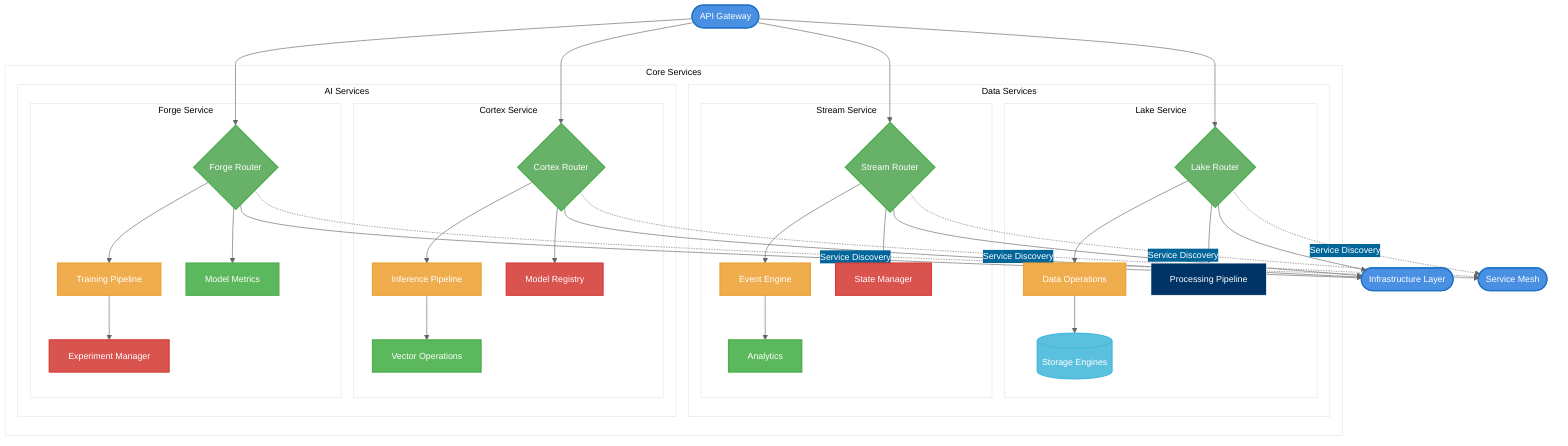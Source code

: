 graph TD
    %% Initialize with enhanced theme and settings
    %%{
        init: {
            'theme': 'base',
            'themeVariables': {
                'primaryColor': '#003366',
                'primaryTextColor': '#fff',
                'primaryBorderColor': '#fff',
                'lineColor': '#666666',
                'secondaryColor': '#006699',
                'tertiaryColor': '#fff',
                'fontFamily': 'Arial',
                'fontSize': '14px'
            },
            'flowchart': {
                'nodeSpacing': 40,
                'rankSpacing': 60,
                'curve': 'basis',
                'padding': 15
            }
        }
    }%%

    %% External Interfaces
    Gateway([API Gateway])
    Infrastructure([Infrastructure Layer])
    ServiceMesh([Service Mesh])

    subgraph "Core Services"
        direction LR
        
        subgraph "Data Services"
            direction TB
            
            subgraph "Lake Service"
                LakeRouter{Lake Router}
                DataOps[Data Operations]
                StorageEngines[(Storage Engines)]
                DataPipeline[Processing Pipeline]
            end
            
            subgraph "Stream Service"
                StreamRouter{Stream Router}
                EventEngine[Event Engine]
                StreamAnalytics[Analytics]
                StateManager[State Manager]
            end
        end

        subgraph "AI Services"
            direction TB
            
            subgraph "Cortex Service"
                CortexRouter{Cortex Router}
                InferencePipeline[Inference Pipeline]
                VectorOps[Vector Operations]
                ModelRegistry[Model Registry]
            end
            
            subgraph "Forge Service"
                ForgeRouter{Forge Router}
                TrainingPipeline[Training Pipeline]
                ExperimentMgr[Experiment Manager]
                ModelMetrics[Model Metrics]
            end
        end
    end

    %% Core Connections
    Gateway --> LakeRouter & StreamRouter & CortexRouter & ForgeRouter
    
    %% Infrastructure Integration
    LakeRouter & StreamRouter & CortexRouter & ForgeRouter --> Infrastructure
    
    %% Service Mesh Integration
    LakeRouter & StreamRouter & CortexRouter & ForgeRouter -.->|"Service Discovery"| ServiceMesh

    %% Internal Service Connections
    LakeRouter --> DataOps --> StorageEngines
    LakeRouter --> DataPipeline
    
    StreamRouter --> EventEngine --> StreamAnalytics
    StreamRouter --> StateManager
    
    CortexRouter --> InferencePipeline --> VectorOps
    CortexRouter --> ModelRegistry
    
    ForgeRouter --> TrainingPipeline --> ExperimentMgr
    ForgeRouter --> ModelMetrics

    %% Enhanced Style Definitions
    classDef gateway fill:#4a90e2,stroke:#2171c7,stroke-width:2px,color:#fff
    classDef router fill:#67b168,stroke:#4cae4c,stroke-width:2px,color:#fff
    classDef store fill:#5bc0de,stroke:#46b8da,stroke-width:2px
    classDef processor fill:#f0ad4e,stroke:#eea236,stroke-width:2px
    classDef service fill:#5cb85c,stroke:#4cae4c,stroke-width:2px
    classDef manager fill:#d9534f,stroke:#d43f3a,stroke-width:2px

    %% Apply Styles
    class Gateway,Infrastructure,ServiceMesh gateway
    class LakeRouter,StreamRouter,CortexRouter,ForgeRouter router
    class StorageEngines store
    class DataOps,EventEngine,InferencePipeline,TrainingPipeline processor
    class StreamAnalytics,VectorOps,ModelMetrics service
    class StateManager,ModelRegistry,ExperimentMgr manager